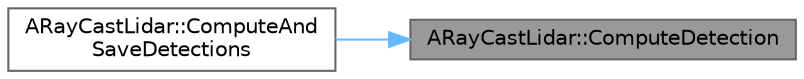 digraph "ARayCastLidar::ComputeDetection"
{
 // INTERACTIVE_SVG=YES
 // LATEX_PDF_SIZE
  bgcolor="transparent";
  edge [fontname=Helvetica,fontsize=10,labelfontname=Helvetica,labelfontsize=10];
  node [fontname=Helvetica,fontsize=10,shape=box,height=0.2,width=0.4];
  rankdir="RL";
  Node1 [id="Node000001",label="ARayCastLidar::ComputeDetection",height=0.2,width=0.4,color="gray40", fillcolor="grey60", style="filled", fontcolor="black",tooltip=" "];
  Node1 -> Node2 [id="edge1_Node000001_Node000002",dir="back",color="steelblue1",style="solid",tooltip=" "];
  Node2 [id="Node000002",label="ARayCastLidar::ComputeAnd\lSaveDetections",height=0.2,width=0.4,color="grey40", fillcolor="white", style="filled",URL="$d5/de4/classARayCastLidar.html#ae73bcd2ee46691bd0df561b33d0d17ba",tooltip="This method uses all the saved FHitResults, compute the RawDetections and then send it to the LidarDa..."];
}
